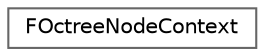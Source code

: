digraph "Graphical Class Hierarchy"
{
 // INTERACTIVE_SVG=YES
 // LATEX_PDF_SIZE
  bgcolor="transparent";
  edge [fontname=Helvetica,fontsize=10,labelfontname=Helvetica,labelfontsize=10];
  node [fontname=Helvetica,fontsize=10,shape=box,height=0.2,width=0.4];
  rankdir="LR";
  Node0 [id="Node000000",label="FOctreeNodeContext",height=0.2,width=0.4,color="grey40", fillcolor="white", style="filled",URL="$de/d87/classFOctreeNodeContext.html",tooltip="The context of an octree node, derived from the traversal of the tree."];
}
